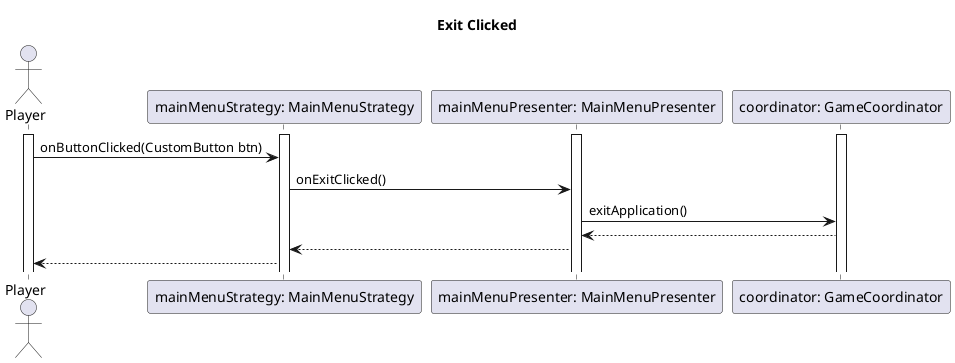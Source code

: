 @startuml exit

title Exit Clicked

actor "Player" as P
participant "mainMenuStrategy: MainMenuStrategy" as mms
participant "mainMenuPresenter: MainMenuPresenter" as mmp
participant "coordinator: GameCoordinator" as Coordinator

activate P
activate mms
activate mmp
activate Coordinator

P->mms: onButtonClicked(CustomButton btn)
mms->mmp:onExitClicked()
mmp-> Coordinator:exitApplication()
Coordinator-->mmp
mmp-->mms
mms-->P

@enduml